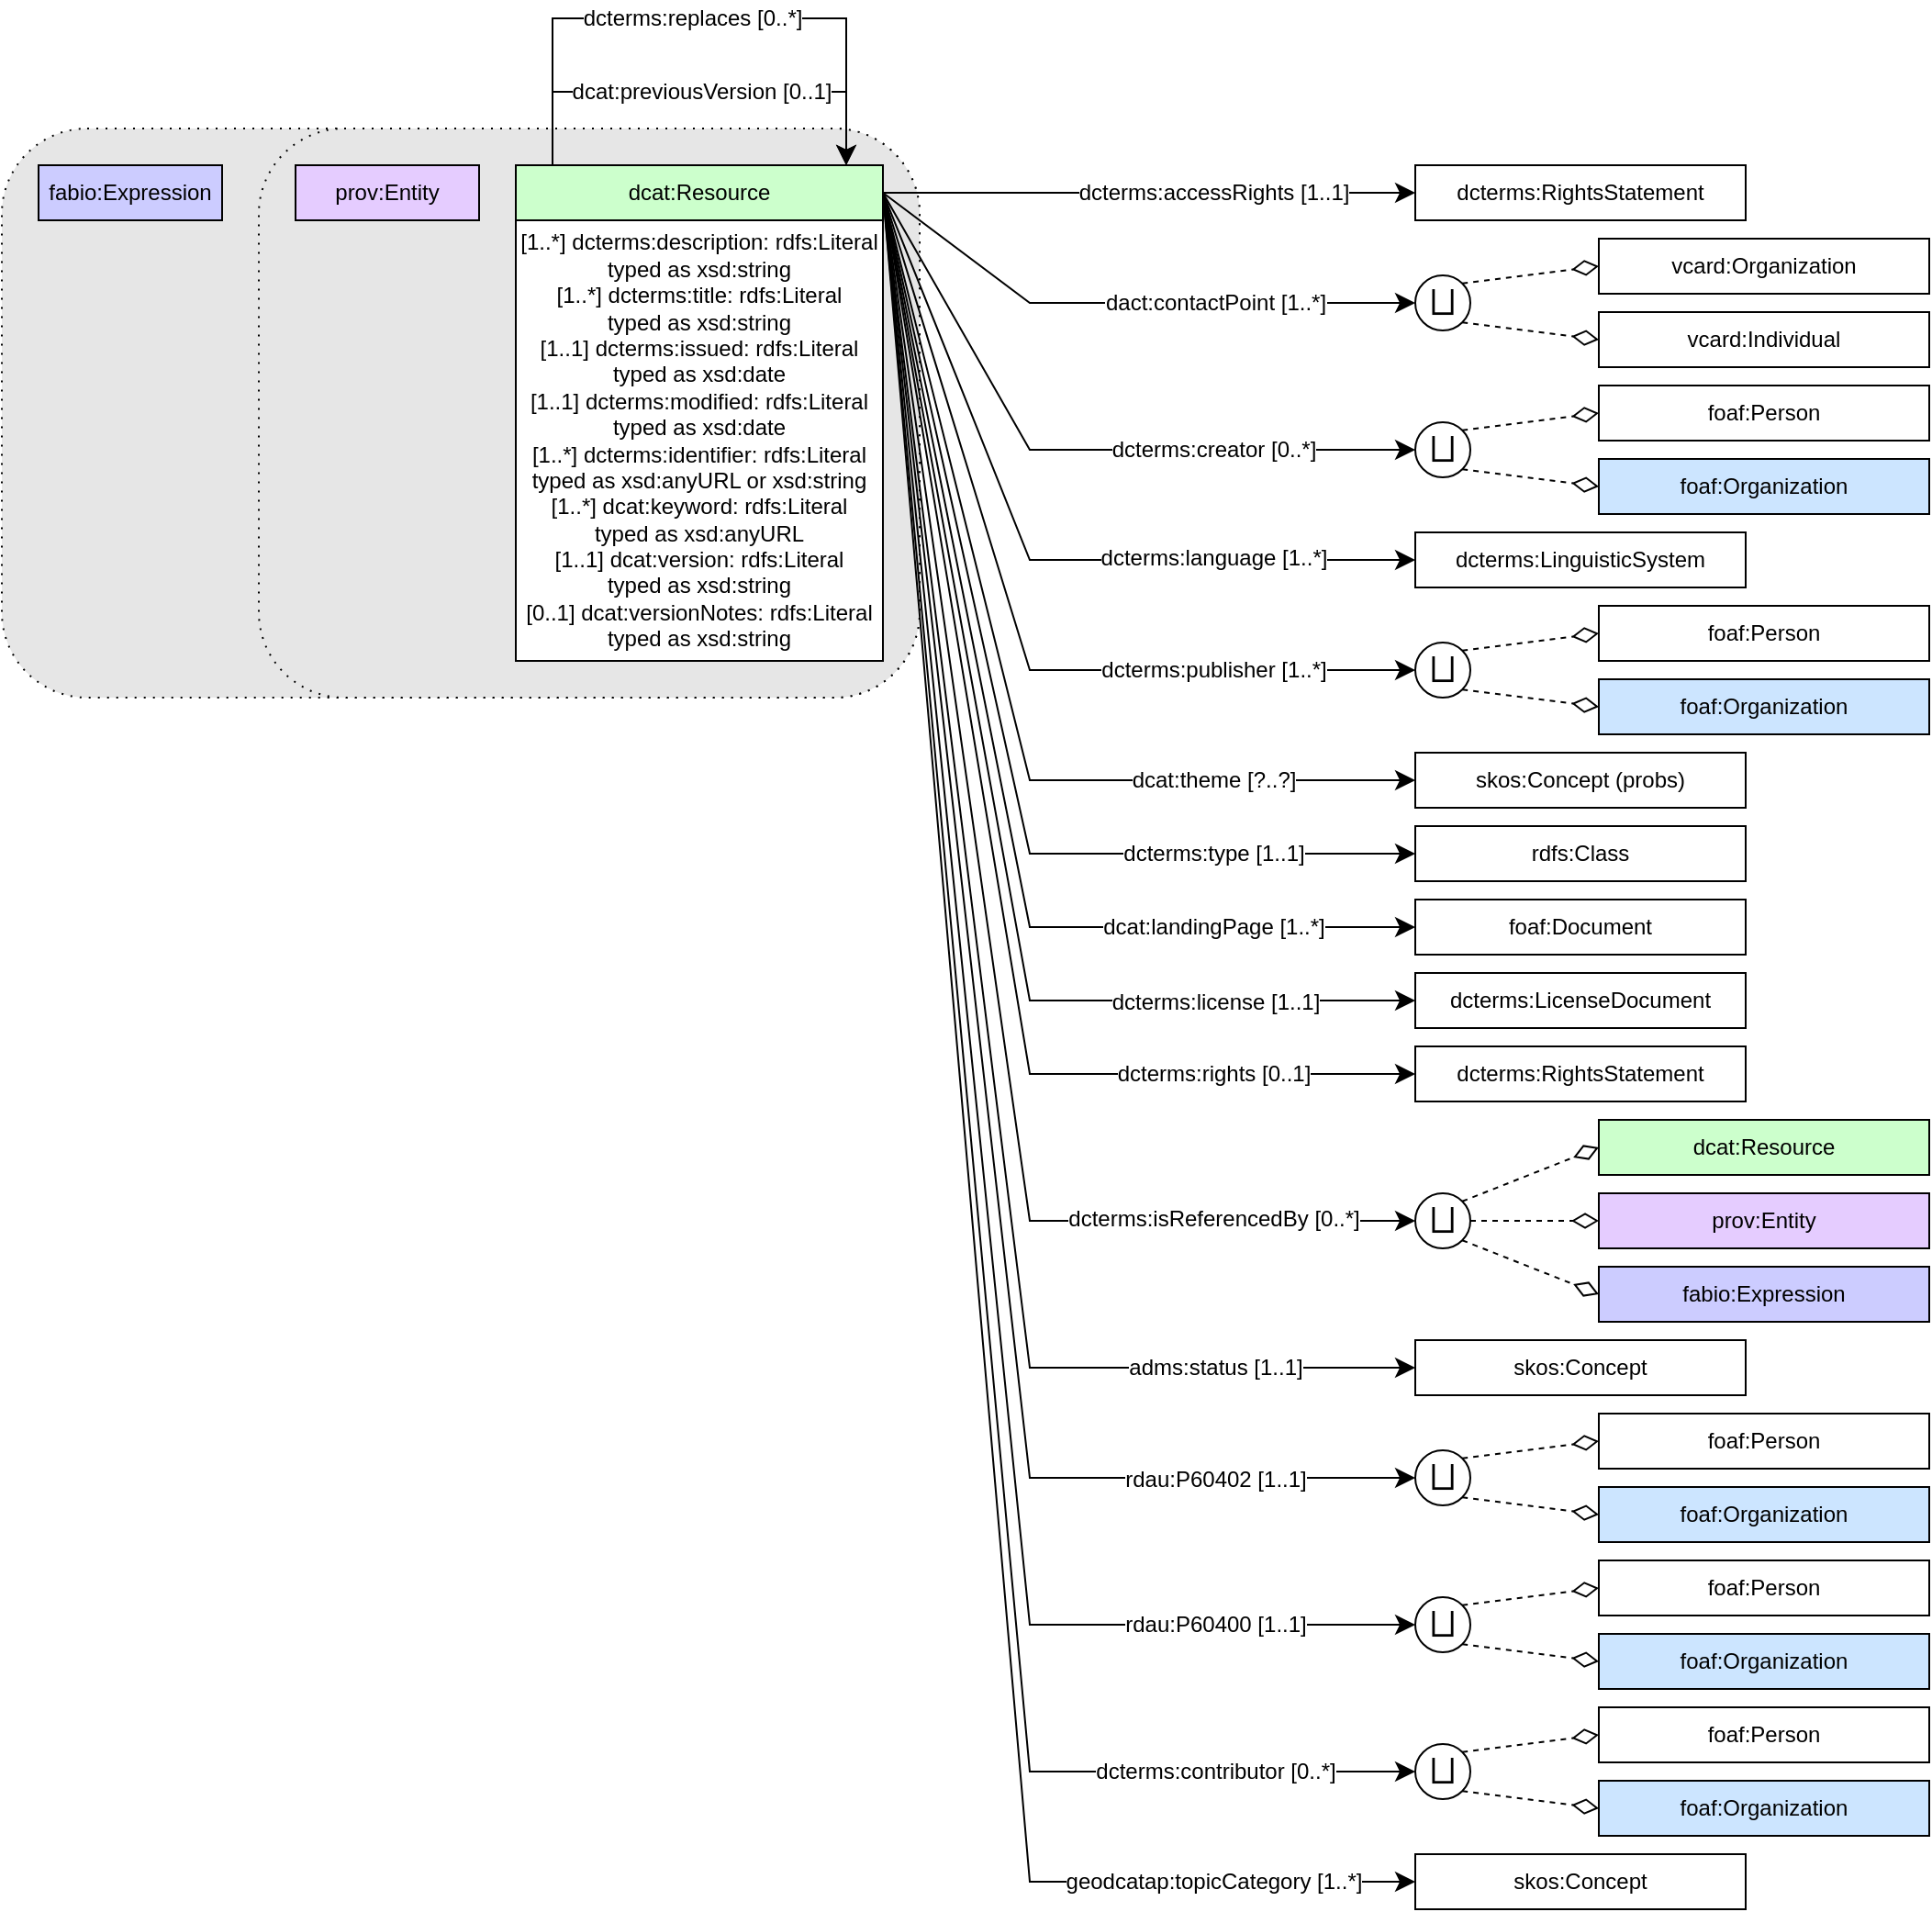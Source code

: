 <mxfile version="26.0.9">
  <diagram name="Page-1" id="SzmMwvYjo2_tDRgzkFQ2">
    <mxGraphModel dx="2514" dy="1040" grid="1" gridSize="10" guides="1" tooltips="1" connect="1" arrows="1" fold="1" page="1" pageScale="1" pageWidth="827" pageHeight="1169" math="0" shadow="0">
      <root>
        <mxCell id="0" />
        <mxCell id="1" parent="0" />
        <mxCell id="1unsUa5NZZKn3KWUAOsR-1" value="" style="rounded=1;whiteSpace=wrap;html=1;snapToPoint=1;points=[[0.1,0],[0.2,0],[0.3,0],[0.4,0],[0.5,0],[0.6,0],[0.7,0],[0.8,0],[0.9,0],[0,0.1],[0,0.3],[0,0.5],[0,0.7],[0,0.9],[0.1,1],[0.2,1],[0.3,1],[0.4,1],[0.5,1],[0.6,1],[0.7,1],[0.8,1],[0.9,1],[1,0.1],[1,0.3],[1,0.5],[1,0.7],[1,0.9]];fillColor=#E6E6E6;dashed=1;dashPattern=1 4;" parent="1" vertex="1">
          <mxGeometry x="-260" y="180" width="500" height="310" as="geometry" />
        </mxCell>
        <mxCell id="SjGbqMPoIrOMk5xAmUnZ-7" value="" style="rounded=1;whiteSpace=wrap;html=1;snapToPoint=1;points=[[0.1,0],[0.2,0],[0.3,0],[0.4,0],[0.5,0],[0.6,0],[0.7,0],[0.8,0],[0.9,0],[0,0.1],[0,0.3],[0,0.5],[0,0.7],[0,0.9],[0.1,1],[0.2,1],[0.3,1],[0.4,1],[0.5,1],[0.6,1],[0.7,1],[0.8,1],[0.9,1],[1,0.1],[1,0.3],[1,0.5],[1,0.7],[1,0.9]];fillColor=#E6E6E6;dashed=1;dashPattern=1 4;" parent="1" vertex="1">
          <mxGeometry x="-120" y="180" width="360" height="310" as="geometry" />
        </mxCell>
        <mxCell id="umWT4CQzPr7KXGaEn9dq-6" value="" style="endArrow=classic;html=1;exitX=1;exitY=0.5;exitDx=0;exitDy=0;entryX=0;entryY=0.5;entryDx=0;entryDy=0;endSize=8;arcSize=0;rounded=0;" parent="1" source="umWT4CQzPr7KXGaEn9dq-2" target="umWT4CQzPr7KXGaEn9dq-10" edge="1">
          <mxGeometry width="50" height="50" relative="1" as="geometry">
            <mxPoint x="219" y="225" as="sourcePoint" />
            <mxPoint x="409" y="225" as="targetPoint" />
          </mxGeometry>
        </mxCell>
        <mxCell id="umWT4CQzPr7KXGaEn9dq-7" value="&lt;div&gt;dcterms:accessRights [1..1]&lt;/div&gt;" style="text;html=1;align=center;verticalAlign=middle;resizable=0;points=[];labelBackgroundColor=#ffffff;" parent="umWT4CQzPr7KXGaEn9dq-6" vertex="1" connectable="0">
          <mxGeometry x="-0.127" relative="1" as="geometry">
            <mxPoint x="53" as="offset" />
          </mxGeometry>
        </mxCell>
        <mxCell id="umWT4CQzPr7KXGaEn9dq-12" value="" style="endArrow=classic;html=1;exitX=1;exitY=0.5;exitDx=0;exitDy=0;entryX=0;entryY=0.5;entryDx=0;entryDy=0;endSize=8;arcSize=0;rounded=0;" parent="1" source="umWT4CQzPr7KXGaEn9dq-2" target="umWT4CQzPr7KXGaEn9dq-17" edge="1">
          <mxGeometry width="50" height="50" relative="1" as="geometry">
            <mxPoint x="220" y="295" as="sourcePoint" />
            <mxPoint x="410" y="295" as="targetPoint" />
            <Array as="points">
              <mxPoint x="300" y="275" />
            </Array>
          </mxGeometry>
        </mxCell>
        <mxCell id="umWT4CQzPr7KXGaEn9dq-13" value="&lt;div&gt;dact:contactPoint [1..*]&lt;/div&gt;" style="text;html=1;align=center;verticalAlign=middle;resizable=0;points=[];labelBackgroundColor=#ffffff;" parent="umWT4CQzPr7KXGaEn9dq-12" vertex="1" connectable="0">
          <mxGeometry x="-0.127" relative="1" as="geometry">
            <mxPoint x="65" as="offset" />
          </mxGeometry>
        </mxCell>
        <mxCell id="MMTcVOcszVxUp90W63KL-1" value="" style="endArrow=classic;html=1;exitX=1;exitY=0.5;exitDx=0;exitDy=0;endSize=8;arcSize=0;rounded=0;entryX=0;entryY=0.5;entryDx=0;entryDy=0;" parent="1" source="umWT4CQzPr7KXGaEn9dq-2" target="MMTcVOcszVxUp90W63KL-10" edge="1">
          <mxGeometry width="50" height="50" relative="1" as="geometry">
            <mxPoint x="230" y="225" as="sourcePoint" />
            <mxPoint x="480" y="590" as="targetPoint" />
            <Array as="points">
              <mxPoint x="300" y="355" />
            </Array>
          </mxGeometry>
        </mxCell>
        <mxCell id="MMTcVOcszVxUp90W63KL-2" value="&lt;div&gt;dcterms:creator [0..*]&lt;/div&gt;" style="text;html=1;align=center;verticalAlign=middle;resizable=0;points=[];labelBackgroundColor=#ffffff;" parent="MMTcVOcszVxUp90W63KL-1" vertex="1" connectable="0">
          <mxGeometry x="-0.127" relative="1" as="geometry">
            <mxPoint x="99" as="offset" />
          </mxGeometry>
        </mxCell>
        <mxCell id="MMTcVOcszVxUp90W63KL-5" value="foaf:Organization" style="rounded=0;whiteSpace=wrap;html=1;snapToPoint=1;points=[[0.1,0],[0.2,0],[0.3,0],[0.4,0],[0.5,0],[0.6,0],[0.7,0],[0.8,0],[0.9,0],[0,0.1],[0,0.3],[0,0.5],[0,0.7],[0,0.9],[0.1,1],[0.2,1],[0.3,1],[0.4,1],[0.5,1],[0.6,1],[0.7,1],[0.8,1],[0.9,1],[1,0.1],[1,0.3],[1,0.5],[1,0.7],[1,0.9]];fillColor=#CCE5FF;" parent="1" vertex="1">
          <mxGeometry x="610" y="360" width="180" height="30" as="geometry" />
        </mxCell>
        <mxCell id="MMTcVOcszVxUp90W63KL-8" value="foaf:Person" style="rounded=0;whiteSpace=wrap;html=1;snapToPoint=1;points=[[0.1,0],[0.2,0],[0.3,0],[0.4,0],[0.5,0],[0.6,0],[0.7,0],[0.8,0],[0.9,0],[0,0.1],[0,0.3],[0,0.5],[0,0.7],[0,0.9],[0.1,1],[0.2,1],[0.3,1],[0.4,1],[0.5,1],[0.6,1],[0.7,1],[0.8,1],[0.9,1],[1,0.1],[1,0.3],[1,0.5],[1,0.7],[1,0.9]];" parent="1" vertex="1">
          <mxGeometry x="610" y="320" width="180" height="30" as="geometry" />
        </mxCell>
        <mxCell id="umWT4CQzPr7KXGaEn9dq-16" value="vcard:Individual" style="rounded=0;whiteSpace=wrap;html=1;snapToPoint=1;points=[[0.1,0],[0.2,0],[0.3,0],[0.4,0],[0.5,0],[0.6,0],[0.7,0],[0.8,0],[0.9,0],[0,0.1],[0,0.3],[0,0.5],[0,0.7],[0,0.9],[0.1,1],[0.2,1],[0.3,1],[0.4,1],[0.5,1],[0.6,1],[0.7,1],[0.8,1],[0.9,1],[1,0.1],[1,0.3],[1,0.5],[1,0.7],[1,0.9]];" parent="1" vertex="1">
          <mxGeometry x="610" y="280" width="180" height="30" as="geometry" />
        </mxCell>
        <mxCell id="umWT4CQzPr7KXGaEn9dq-10" value="dcterms:RightsStatement" style="rounded=0;whiteSpace=wrap;html=1;snapToPoint=1;points=[[0.1,0],[0.2,0],[0.3,0],[0.4,0],[0.5,0],[0.6,0],[0.7,0],[0.8,0],[0.9,0],[0,0.1],[0,0.3],[0,0.5],[0,0.7],[0,0.9],[0.1,1],[0.2,1],[0.3,1],[0.4,1],[0.5,1],[0.6,1],[0.7,1],[0.8,1],[0.9,1],[1,0.1],[1,0.3],[1,0.5],[1,0.7],[1,0.9]];" parent="1" vertex="1">
          <mxGeometry x="510" y="200" width="180" height="30" as="geometry" />
        </mxCell>
        <mxCell id="umWT4CQzPr7KXGaEn9dq-24" value="vcard:Organization" style="rounded=0;whiteSpace=wrap;html=1;snapToPoint=1;points=[[0.1,0],[0.2,0],[0.3,0],[0.4,0],[0.5,0],[0.6,0],[0.7,0],[0.8,0],[0.9,0],[0,0.1],[0,0.3],[0,0.5],[0,0.7],[0,0.9],[0.1,1],[0.2,1],[0.3,1],[0.4,1],[0.5,1],[0.6,1],[0.7,1],[0.8,1],[0.9,1],[1,0.1],[1,0.3],[1,0.5],[1,0.7],[1,0.9]];" parent="1" vertex="1">
          <mxGeometry x="610" y="240" width="180" height="30" as="geometry" />
        </mxCell>
        <mxCell id="Jf8K7NB9ZICqQrIBF7vX-12" value="" style="group" parent="1" vertex="1" connectable="0">
          <mxGeometry x="20" y="200" width="200" height="270" as="geometry" />
        </mxCell>
        <mxCell id="umWT4CQzPr7KXGaEn9dq-1" value="[1..*] dcterms:description:&amp;nbsp;rdfs:Literal typed as xsd:string&lt;div&gt;[1..*] dcterms:title:&amp;nbsp;rdfs:Literal&lt;/div&gt;&lt;div&gt;typed as xsd:string&lt;br&gt;&lt;/div&gt;&lt;div&gt;[1..1] dcterms:issued:&amp;nbsp;rdfs:Literal typed as xsd:date&lt;br&gt;&lt;/div&gt;&lt;div&gt;[1..1] dcterms:modified:&amp;nbsp;rdfs:Literal typed as xsd:date&lt;br&gt;&lt;/div&gt;&lt;div&gt;[1..*] dcterms:identifier:&amp;nbsp;rdfs:Literal typed as xsd:anyURL or xsd:string&lt;/div&gt;&lt;div&gt;[1..*] dcat:keyword:&amp;nbsp;rdfs:Literal&lt;/div&gt;&lt;div&gt;typed as xsd:anyURL&lt;br&gt;&lt;/div&gt;&lt;div&gt;[1..1] dcat:version:&amp;nbsp;rdfs:Literal&lt;/div&gt;&lt;div&gt;typed as xsd:string&lt;br&gt;&lt;/div&gt;&lt;div&gt;[0..1] dcat:versionNotes:&amp;nbsp;rdfs:Literal typed as xsd:string&lt;br&gt;&lt;/div&gt;" style="rounded=0;whiteSpace=wrap;html=1;snapToPoint=1;points=[[0.1,0],[0.2,0],[0.3,0],[0.4,0],[0.5,0],[0.6,0],[0.7,0],[0.8,0],[0.9,0],[0,0.1],[0,0.3],[0,0.5],[0,0.7],[0,0.9],[0.1,1],[0.2,1],[0.3,1],[0.4,1],[0.5,1],[0.6,1],[0.7,1],[0.8,1],[0.9,1],[1,0.1],[1,0.3],[1,0.5],[1,0.7],[1,0.9]];" parent="Jf8K7NB9ZICqQrIBF7vX-12" vertex="1">
          <mxGeometry y="30" width="200" height="240" as="geometry" />
        </mxCell>
        <mxCell id="umWT4CQzPr7KXGaEn9dq-2" value="dcat:Resource" style="rounded=0;whiteSpace=wrap;html=1;snapToPoint=1;points=[[0.1,0],[0.2,0],[0.3,0],[0.4,0],[0.5,0],[0.6,0],[0.7,0],[0.8,0],[0.9,0],[0,0.1],[0,0.3],[0,0.5],[0,0.7],[0,0.9],[0.1,1],[0.2,1],[0.3,1],[0.4,1],[0.5,1],[0.6,1],[0.7,1],[0.8,1],[0.9,1],[1,0.1],[1,0.3],[1,0.5],[1,0.7],[1,0.9]];fillColor=#CCFFCC;" parent="Jf8K7NB9ZICqQrIBF7vX-12" vertex="1">
          <mxGeometry width="200" height="30" as="geometry" />
        </mxCell>
        <mxCell id="Jf8K7NB9ZICqQrIBF7vX-48" value="" style="endArrow=classic;html=1;exitX=0.1;exitY=0;exitDx=0;exitDy=0;endSize=8;arcSize=0;rounded=0;entryX=0.9;entryY=0;entryDx=0;entryDy=0;" parent="Jf8K7NB9ZICqQrIBF7vX-12" source="umWT4CQzPr7KXGaEn9dq-2" target="umWT4CQzPr7KXGaEn9dq-2" edge="1">
          <mxGeometry width="50" height="50" relative="1" as="geometry">
            <mxPoint x="19.048" y="-110" as="sourcePoint" />
            <mxPoint x="171.429" y="-100" as="targetPoint" />
            <Array as="points">
              <mxPoint x="20" y="-40" />
              <mxPoint x="180" y="-40" />
            </Array>
          </mxGeometry>
        </mxCell>
        <mxCell id="Jf8K7NB9ZICqQrIBF7vX-49" value="&lt;div&gt;dcat:previousVersion [0..1]&lt;/div&gt;" style="text;html=1;align=center;verticalAlign=middle;resizable=0;points=[];labelBackgroundColor=#ffffff;" parent="Jf8K7NB9ZICqQrIBF7vX-48" vertex="1" connectable="0">
          <mxGeometry x="-0.127" relative="1" as="geometry">
            <mxPoint x="16" as="offset" />
          </mxGeometry>
        </mxCell>
        <mxCell id="Jf8K7NB9ZICqQrIBF7vX-50" value="" style="endArrow=classic;html=1;exitX=0.1;exitY=0;exitDx=0;exitDy=0;endSize=8;arcSize=0;rounded=0;entryX=0.9;entryY=0;entryDx=0;entryDy=0;" parent="Jf8K7NB9ZICqQrIBF7vX-12" source="umWT4CQzPr7KXGaEn9dq-2" target="umWT4CQzPr7KXGaEn9dq-2" edge="1">
          <mxGeometry width="50" height="50" relative="1" as="geometry">
            <mxPoint x="29.524" y="10" as="sourcePoint" />
            <mxPoint x="189.524" y="10" as="targetPoint" />
            <Array as="points">
              <mxPoint x="20" y="-80" />
              <mxPoint x="180" y="-80" />
            </Array>
          </mxGeometry>
        </mxCell>
        <mxCell id="Jf8K7NB9ZICqQrIBF7vX-51" value="&lt;div&gt;dcterms:replaces [0..*]&lt;/div&gt;" style="text;html=1;align=center;verticalAlign=middle;resizable=0;points=[];labelBackgroundColor=#ffffff;" parent="Jf8K7NB9ZICqQrIBF7vX-50" vertex="1" connectable="0">
          <mxGeometry x="-0.127" relative="1" as="geometry">
            <mxPoint x="16" as="offset" />
          </mxGeometry>
        </mxCell>
        <mxCell id="Jf8K7NB9ZICqQrIBF7vX-13" value="" style="endArrow=classic;html=1;exitX=1;exitY=0.5;exitDx=0;exitDy=0;entryX=0;entryY=0.5;entryDx=0;entryDy=0;endSize=8;arcSize=0;rounded=0;" parent="1" source="umWT4CQzPr7KXGaEn9dq-2" target="Jf8K7NB9ZICqQrIBF7vX-15" edge="1">
          <mxGeometry width="50" height="50" relative="1" as="geometry">
            <mxPoint x="230" y="415" as="sourcePoint" />
            <mxPoint x="419" y="425" as="targetPoint" />
            <Array as="points">
              <mxPoint x="300" y="415" />
            </Array>
          </mxGeometry>
        </mxCell>
        <mxCell id="Jf8K7NB9ZICqQrIBF7vX-14" value="&lt;div&gt;dcterms:language [1..*]&lt;/div&gt;" style="text;html=1;align=center;verticalAlign=middle;resizable=0;points=[];labelBackgroundColor=#ffffff;" parent="Jf8K7NB9ZICqQrIBF7vX-13" vertex="1" connectable="0">
          <mxGeometry x="-0.127" relative="1" as="geometry">
            <mxPoint x="111" y="27" as="offset" />
          </mxGeometry>
        </mxCell>
        <mxCell id="Jf8K7NB9ZICqQrIBF7vX-15" value="dcterms:LinguisticSystem" style="rounded=0;whiteSpace=wrap;html=1;snapToPoint=1;points=[[0.1,0],[0.2,0],[0.3,0],[0.4,0],[0.5,0],[0.6,0],[0.7,0],[0.8,0],[0.9,0],[0,0.1],[0,0.3],[0,0.5],[0,0.7],[0,0.9],[0.1,1],[0.2,1],[0.3,1],[0.4,1],[0.5,1],[0.6,1],[0.7,1],[0.8,1],[0.9,1],[1,0.1],[1,0.3],[1,0.5],[1,0.7],[1,0.9]];" parent="1" vertex="1">
          <mxGeometry x="510" y="400" width="180" height="30" as="geometry" />
        </mxCell>
        <mxCell id="Jf8K7NB9ZICqQrIBF7vX-16" value="" style="group" parent="1" vertex="1" connectable="0">
          <mxGeometry x="510" y="260" width="30" height="30" as="geometry" />
        </mxCell>
        <mxCell id="umWT4CQzPr7KXGaEn9dq-20" value="" style="endArrow=diamondThin;endSize=12;html=1;fontColor=#000099;exitX=1;exitY=0;exitDx=0;exitDy=0;endFill=0;dashed=1;entryX=0;entryY=0.5;entryDx=0;entryDy=0;arcSize=0;rounded=0;" parent="Jf8K7NB9ZICqQrIBF7vX-16" source="umWT4CQzPr7KXGaEn9dq-17" target="umWT4CQzPr7KXGaEn9dq-24" edge="1">
          <mxGeometry width="50" height="50" relative="1" as="geometry">
            <mxPoint x="-162" y="65" as="sourcePoint" />
            <mxPoint x="53" y="30" as="targetPoint" />
          </mxGeometry>
        </mxCell>
        <mxCell id="umWT4CQzPr7KXGaEn9dq-21" value="" style="endArrow=diamondThin;endSize=12;html=1;fontColor=#000099;exitX=1;exitY=1;exitDx=0;exitDy=0;endFill=0;dashed=1;entryX=0;entryY=0.5;entryDx=0;entryDy=0;arcSize=0;rounded=0;" parent="Jf8K7NB9ZICqQrIBF7vX-16" source="umWT4CQzPr7KXGaEn9dq-17" target="umWT4CQzPr7KXGaEn9dq-16" edge="1">
          <mxGeometry width="50" height="50" relative="1" as="geometry">
            <mxPoint x="21.607" y="54.393" as="sourcePoint" />
            <mxPoint x="53" y="150" as="targetPoint" />
          </mxGeometry>
        </mxCell>
        <mxCell id="umWT4CQzPr7KXGaEn9dq-17" value="&lt;span class=&quot;st&quot;&gt;⨆&lt;/span&gt;" style="ellipse;whiteSpace=wrap;html=1;aspect=fixed;fontSize=17;" parent="Jf8K7NB9ZICqQrIBF7vX-16" vertex="1">
          <mxGeometry width="30" height="30" as="geometry" />
        </mxCell>
        <mxCell id="Jf8K7NB9ZICqQrIBF7vX-17" value="" style="group" parent="1" vertex="1" connectable="0">
          <mxGeometry x="510" y="340" width="30" height="30" as="geometry" />
        </mxCell>
        <mxCell id="MMTcVOcszVxUp90W63KL-11" value="" style="endArrow=diamondThin;endSize=12;html=1;fontColor=#000099;exitX=1;exitY=0;exitDx=0;exitDy=0;endFill=0;dashed=1;entryX=0;entryY=0.5;entryDx=0;entryDy=0;arcSize=0;rounded=0;" parent="Jf8K7NB9ZICqQrIBF7vX-17" source="MMTcVOcszVxUp90W63KL-10" target="MMTcVOcszVxUp90W63KL-8" edge="1">
          <mxGeometry width="50" height="50" relative="1" as="geometry">
            <mxPoint x="-162" y="215" as="sourcePoint" />
            <mxPoint x="53" y="180" as="targetPoint" />
          </mxGeometry>
        </mxCell>
        <mxCell id="MMTcVOcszVxUp90W63KL-12" value="" style="endArrow=diamondThin;endSize=12;html=1;fontColor=#000099;exitX=1;exitY=1;exitDx=0;exitDy=0;endFill=0;dashed=1;entryX=0;entryY=0.5;entryDx=0;entryDy=0;arcSize=0;rounded=0;" parent="Jf8K7NB9ZICqQrIBF7vX-17" source="MMTcVOcszVxUp90W63KL-10" target="MMTcVOcszVxUp90W63KL-5" edge="1">
          <mxGeometry width="50" height="50" relative="1" as="geometry">
            <mxPoint x="21.607" y="204.393" as="sourcePoint" />
            <mxPoint x="53" y="300" as="targetPoint" />
          </mxGeometry>
        </mxCell>
        <mxCell id="MMTcVOcszVxUp90W63KL-10" value="&lt;span class=&quot;st&quot;&gt;⨆&lt;/span&gt;" style="ellipse;whiteSpace=wrap;html=1;aspect=fixed;fontSize=17;" parent="Jf8K7NB9ZICqQrIBF7vX-17" vertex="1">
          <mxGeometry width="30" height="30" as="geometry" />
        </mxCell>
        <mxCell id="Jf8K7NB9ZICqQrIBF7vX-23" value="" style="endArrow=classic;html=1;exitX=1;exitY=0.5;exitDx=0;exitDy=0;endSize=8;arcSize=0;rounded=0;entryX=0;entryY=0.5;entryDx=0;entryDy=0;" parent="1" source="umWT4CQzPr7KXGaEn9dq-2" target="Jf8K7NB9ZICqQrIBF7vX-28" edge="1">
          <mxGeometry width="50" height="50" relative="1" as="geometry">
            <mxPoint x="220" y="334" as="sourcePoint" />
            <mxPoint x="480" y="709" as="targetPoint" />
            <Array as="points">
              <mxPoint x="300" y="475" />
            </Array>
          </mxGeometry>
        </mxCell>
        <mxCell id="Jf8K7NB9ZICqQrIBF7vX-24" value="&lt;div&gt;dcterms:publisher [1..*]&lt;/div&gt;" style="text;html=1;align=center;verticalAlign=middle;resizable=0;points=[];labelBackgroundColor=#ffffff;" parent="Jf8K7NB9ZICqQrIBF7vX-23" vertex="1" connectable="0">
          <mxGeometry x="-0.127" relative="1" as="geometry">
            <mxPoint x="118" y="59" as="offset" />
          </mxGeometry>
        </mxCell>
        <mxCell id="Jf8K7NB9ZICqQrIBF7vX-25" value="foaf:Organization" style="rounded=0;whiteSpace=wrap;html=1;snapToPoint=1;points=[[0.1,0],[0.2,0],[0.3,0],[0.4,0],[0.5,0],[0.6,0],[0.7,0],[0.8,0],[0.9,0],[0,0.1],[0,0.3],[0,0.5],[0,0.7],[0,0.9],[0.1,1],[0.2,1],[0.3,1],[0.4,1],[0.5,1],[0.6,1],[0.7,1],[0.8,1],[0.9,1],[1,0.1],[1,0.3],[1,0.5],[1,0.7],[1,0.9]];fillColor=#CCE5FF;" parent="1" vertex="1">
          <mxGeometry x="610" y="480" width="180" height="30" as="geometry" />
        </mxCell>
        <mxCell id="Jf8K7NB9ZICqQrIBF7vX-26" value="foaf:Person" style="rounded=0;whiteSpace=wrap;html=1;snapToPoint=1;points=[[0.1,0],[0.2,0],[0.3,0],[0.4,0],[0.5,0],[0.6,0],[0.7,0],[0.8,0],[0.9,0],[0,0.1],[0,0.3],[0,0.5],[0,0.7],[0,0.9],[0.1,1],[0.2,1],[0.3,1],[0.4,1],[0.5,1],[0.6,1],[0.7,1],[0.8,1],[0.9,1],[1,0.1],[1,0.3],[1,0.5],[1,0.7],[1,0.9]];" parent="1" vertex="1">
          <mxGeometry x="610" y="440" width="180" height="30" as="geometry" />
        </mxCell>
        <mxCell id="Jf8K7NB9ZICqQrIBF7vX-27" value="" style="group" parent="1" vertex="1" connectable="0">
          <mxGeometry x="510" y="460" width="30" height="30" as="geometry" />
        </mxCell>
        <mxCell id="Jf8K7NB9ZICqQrIBF7vX-28" value="&lt;span class=&quot;st&quot;&gt;⨆&lt;/span&gt;" style="ellipse;whiteSpace=wrap;html=1;aspect=fixed;fontSize=17;" parent="Jf8K7NB9ZICqQrIBF7vX-27" vertex="1">
          <mxGeometry width="30" height="30" as="geometry" />
        </mxCell>
        <mxCell id="Jf8K7NB9ZICqQrIBF7vX-29" value="" style="endArrow=diamondThin;endSize=12;html=1;fontColor=#000099;exitX=1;exitY=0;exitDx=0;exitDy=0;endFill=0;dashed=1;entryX=0;entryY=0.5;entryDx=0;entryDy=0;arcSize=0;rounded=0;" parent="1" source="Jf8K7NB9ZICqQrIBF7vX-28" target="Jf8K7NB9ZICqQrIBF7vX-26" edge="1">
          <mxGeometry width="50" height="50" relative="1" as="geometry">
            <mxPoint x="348" y="674" as="sourcePoint" />
            <mxPoint x="563" y="639" as="targetPoint" />
          </mxGeometry>
        </mxCell>
        <mxCell id="Jf8K7NB9ZICqQrIBF7vX-30" value="" style="endArrow=diamondThin;endSize=12;html=1;fontColor=#000099;exitX=1;exitY=1;exitDx=0;exitDy=0;endFill=0;dashed=1;entryX=0;entryY=0.5;entryDx=0;entryDy=0;arcSize=0;rounded=0;" parent="1" source="Jf8K7NB9ZICqQrIBF7vX-28" target="Jf8K7NB9ZICqQrIBF7vX-25" edge="1">
          <mxGeometry width="50" height="50" relative="1" as="geometry">
            <mxPoint x="531.607" y="663.393" as="sourcePoint" />
            <mxPoint x="563" y="759" as="targetPoint" />
          </mxGeometry>
        </mxCell>
        <mxCell id="Jf8K7NB9ZICqQrIBF7vX-31" value="" style="endArrow=classic;html=1;exitX=1;exitY=0.5;exitDx=0;exitDy=0;entryX=0;entryY=0.5;entryDx=0;entryDy=0;endSize=8;arcSize=0;rounded=0;" parent="1" source="umWT4CQzPr7KXGaEn9dq-2" target="Jf8K7NB9ZICqQrIBF7vX-33" edge="1">
          <mxGeometry width="50" height="50" relative="1" as="geometry">
            <mxPoint x="220" y="330" as="sourcePoint" />
            <mxPoint x="419" y="540" as="targetPoint" />
            <Array as="points">
              <mxPoint x="300" y="535" />
            </Array>
          </mxGeometry>
        </mxCell>
        <mxCell id="Jf8K7NB9ZICqQrIBF7vX-32" value="&lt;div&gt;dcat:theme [?..?]&lt;/div&gt;" style="text;html=1;align=center;verticalAlign=middle;resizable=0;points=[];labelBackgroundColor=#ffffff;" parent="Jf8K7NB9ZICqQrIBF7vX-31" vertex="1" connectable="0">
          <mxGeometry x="-0.127" relative="1" as="geometry">
            <mxPoint x="123" y="91" as="offset" />
          </mxGeometry>
        </mxCell>
        <mxCell id="Jf8K7NB9ZICqQrIBF7vX-33" value="skos:Concept (probs)" style="rounded=0;whiteSpace=wrap;html=1;snapToPoint=1;points=[[0.1,0],[0.2,0],[0.3,0],[0.4,0],[0.5,0],[0.6,0],[0.7,0],[0.8,0],[0.9,0],[0,0.1],[0,0.3],[0,0.5],[0,0.7],[0,0.9],[0.1,1],[0.2,1],[0.3,1],[0.4,1],[0.5,1],[0.6,1],[0.7,1],[0.8,1],[0.9,1],[1,0.1],[1,0.3],[1,0.5],[1,0.7],[1,0.9]];" parent="1" vertex="1">
          <mxGeometry x="510" y="520" width="180" height="30" as="geometry" />
        </mxCell>
        <mxCell id="Jf8K7NB9ZICqQrIBF7vX-34" value="" style="endArrow=classic;html=1;exitX=1;exitY=0.5;exitDx=0;exitDy=0;entryX=0;entryY=0.5;entryDx=0;entryDy=0;endSize=8;arcSize=0;rounded=0;" parent="1" source="umWT4CQzPr7KXGaEn9dq-2" target="Jf8K7NB9ZICqQrIBF7vX-36" edge="1">
          <mxGeometry width="50" height="50" relative="1" as="geometry">
            <mxPoint x="220" y="255" as="sourcePoint" />
            <mxPoint x="419" y="580" as="targetPoint" />
            <Array as="points">
              <mxPoint x="300" y="575" />
            </Array>
          </mxGeometry>
        </mxCell>
        <mxCell id="Jf8K7NB9ZICqQrIBF7vX-35" value="&lt;div&gt;dcterms:type [1..1]&lt;/div&gt;" style="text;html=1;align=center;verticalAlign=middle;resizable=0;points=[];labelBackgroundColor=#ffffff;" parent="Jf8K7NB9ZICqQrIBF7vX-34" vertex="1" connectable="0">
          <mxGeometry x="-0.127" relative="1" as="geometry">
            <mxPoint x="125" y="113" as="offset" />
          </mxGeometry>
        </mxCell>
        <mxCell id="Jf8K7NB9ZICqQrIBF7vX-36" value="rdfs:Class" style="rounded=0;whiteSpace=wrap;html=1;snapToPoint=1;points=[[0.1,0],[0.2,0],[0.3,0],[0.4,0],[0.5,0],[0.6,0],[0.7,0],[0.8,0],[0.9,0],[0,0.1],[0,0.3],[0,0.5],[0,0.7],[0,0.9],[0.1,1],[0.2,1],[0.3,1],[0.4,1],[0.5,1],[0.6,1],[0.7,1],[0.8,1],[0.9,1],[1,0.1],[1,0.3],[1,0.5],[1,0.7],[1,0.9]];" parent="1" vertex="1">
          <mxGeometry x="510" y="560" width="180" height="30" as="geometry" />
        </mxCell>
        <mxCell id="Jf8K7NB9ZICqQrIBF7vX-37" value="" style="endArrow=classic;html=1;exitX=1;exitY=0.5;exitDx=0;exitDy=0;entryX=0;entryY=0.5;entryDx=0;entryDy=0;endSize=8;arcSize=0;rounded=0;" parent="1" source="umWT4CQzPr7KXGaEn9dq-2" target="Jf8K7NB9ZICqQrIBF7vX-39" edge="1">
          <mxGeometry width="50" height="50" relative="1" as="geometry">
            <mxPoint x="220" y="254" as="sourcePoint" />
            <mxPoint x="419" y="619" as="targetPoint" />
            <Array as="points">
              <mxPoint x="300" y="615" />
            </Array>
          </mxGeometry>
        </mxCell>
        <mxCell id="Jf8K7NB9ZICqQrIBF7vX-38" value="&lt;div&gt;dcat:landingPage [1..*]&lt;/div&gt;" style="text;html=1;align=center;verticalAlign=middle;resizable=0;points=[];labelBackgroundColor=#ffffff;" parent="Jf8K7NB9ZICqQrIBF7vX-37" vertex="1" connectable="0">
          <mxGeometry x="-0.127" relative="1" as="geometry">
            <mxPoint x="127" y="135" as="offset" />
          </mxGeometry>
        </mxCell>
        <mxCell id="Jf8K7NB9ZICqQrIBF7vX-39" value="foaf:Document" style="rounded=0;whiteSpace=wrap;html=1;snapToPoint=1;points=[[0.1,0],[0.2,0],[0.3,0],[0.4,0],[0.5,0],[0.6,0],[0.7,0],[0.8,0],[0.9,0],[0,0.1],[0,0.3],[0,0.5],[0,0.7],[0,0.9],[0.1,1],[0.2,1],[0.3,1],[0.4,1],[0.5,1],[0.6,1],[0.7,1],[0.8,1],[0.9,1],[1,0.1],[1,0.3],[1,0.5],[1,0.7],[1,0.9]];" parent="1" vertex="1">
          <mxGeometry x="510" y="600" width="180" height="30" as="geometry" />
        </mxCell>
        <mxCell id="Jf8K7NB9ZICqQrIBF7vX-40" value="" style="endArrow=classic;html=1;exitX=1;exitY=0.5;exitDx=0;exitDy=0;entryX=0;entryY=0.5;entryDx=0;entryDy=0;endSize=8;arcSize=0;rounded=0;" parent="1" source="umWT4CQzPr7KXGaEn9dq-2" target="Jf8K7NB9ZICqQrIBF7vX-42" edge="1">
          <mxGeometry width="50" height="50" relative="1" as="geometry">
            <mxPoint x="220" y="256" as="sourcePoint" />
            <mxPoint x="419" y="660" as="targetPoint" />
            <Array as="points">
              <mxPoint x="300" y="655" />
            </Array>
          </mxGeometry>
        </mxCell>
        <mxCell id="Jf8K7NB9ZICqQrIBF7vX-41" value="&lt;div&gt;dcterms:license [1..1]&lt;/div&gt;" style="text;html=1;align=center;verticalAlign=middle;resizable=0;points=[];labelBackgroundColor=#ffffff;" parent="Jf8K7NB9ZICqQrIBF7vX-40" vertex="1" connectable="0">
          <mxGeometry x="-0.127" relative="1" as="geometry">
            <mxPoint x="129" y="158" as="offset" />
          </mxGeometry>
        </mxCell>
        <mxCell id="Jf8K7NB9ZICqQrIBF7vX-42" value="dcterms:LicenseDocument" style="rounded=0;whiteSpace=wrap;html=1;snapToPoint=1;points=[[0.1,0],[0.2,0],[0.3,0],[0.4,0],[0.5,0],[0.6,0],[0.7,0],[0.8,0],[0.9,0],[0,0.1],[0,0.3],[0,0.5],[0,0.7],[0,0.9],[0.1,1],[0.2,1],[0.3,1],[0.4,1],[0.5,1],[0.6,1],[0.7,1],[0.8,1],[0.9,1],[1,0.1],[1,0.3],[1,0.5],[1,0.7],[1,0.9]];" parent="1" vertex="1">
          <mxGeometry x="510" y="640" width="180" height="30" as="geometry" />
        </mxCell>
        <mxCell id="Jf8K7NB9ZICqQrIBF7vX-43" value="" style="endArrow=classic;html=1;exitX=1;exitY=0.5;exitDx=0;exitDy=0;entryX=0;entryY=0.5;entryDx=0;entryDy=0;endSize=8;arcSize=0;rounded=0;" parent="1" source="umWT4CQzPr7KXGaEn9dq-2" target="Jf8K7NB9ZICqQrIBF7vX-45" edge="1">
          <mxGeometry width="50" height="50" relative="1" as="geometry">
            <mxPoint x="220" y="255" as="sourcePoint" />
            <mxPoint x="419" y="700" as="targetPoint" />
            <Array as="points">
              <mxPoint x="300" y="695" />
            </Array>
          </mxGeometry>
        </mxCell>
        <mxCell id="Jf8K7NB9ZICqQrIBF7vX-44" value="&lt;div&gt;dcterms:rights [0..1]&lt;/div&gt;" style="text;html=1;align=center;verticalAlign=middle;resizable=0;points=[];labelBackgroundColor=#ffffff;" parent="Jf8K7NB9ZICqQrIBF7vX-43" vertex="1" connectable="0">
          <mxGeometry x="-0.127" relative="1" as="geometry">
            <mxPoint x="130" y="180" as="offset" />
          </mxGeometry>
        </mxCell>
        <mxCell id="Jf8K7NB9ZICqQrIBF7vX-45" value="dcterms:RightsStatement" style="rounded=0;whiteSpace=wrap;html=1;snapToPoint=1;points=[[0.1,0],[0.2,0],[0.3,0],[0.4,0],[0.5,0],[0.6,0],[0.7,0],[0.8,0],[0.9,0],[0,0.1],[0,0.3],[0,0.5],[0,0.7],[0,0.9],[0.1,1],[0.2,1],[0.3,1],[0.4,1],[0.5,1],[0.6,1],[0.7,1],[0.8,1],[0.9,1],[1,0.1],[1,0.3],[1,0.5],[1,0.7],[1,0.9]];" parent="1" vertex="1">
          <mxGeometry x="510" y="680" width="180" height="30" as="geometry" />
        </mxCell>
        <mxCell id="Jf8K7NB9ZICqQrIBF7vX-46" value="" style="endArrow=classic;html=1;exitX=1;exitY=0.5;exitDx=0;exitDy=0;entryX=0;entryY=0.5;entryDx=0;entryDy=0;endSize=8;arcSize=0;rounded=0;" parent="1" source="umWT4CQzPr7KXGaEn9dq-2" target="SjGbqMPoIrOMk5xAmUnZ-4" edge="1">
          <mxGeometry width="50" height="50" relative="1" as="geometry">
            <mxPoint x="220" y="255" as="sourcePoint" />
            <mxPoint x="510" y="735" as="targetPoint" />
            <Array as="points">
              <mxPoint x="300" y="775" />
            </Array>
          </mxGeometry>
        </mxCell>
        <mxCell id="Jf8K7NB9ZICqQrIBF7vX-47" value="&lt;div&gt;dcterms:isReferencedBy [0..*]&lt;/div&gt;" style="text;html=1;align=center;verticalAlign=middle;resizable=0;points=[];labelBackgroundColor=#ffffff;" parent="Jf8K7NB9ZICqQrIBF7vX-46" vertex="1" connectable="0">
          <mxGeometry x="-0.127" relative="1" as="geometry">
            <mxPoint x="132" y="224" as="offset" />
          </mxGeometry>
        </mxCell>
        <mxCell id="SjGbqMPoIrOMk5xAmUnZ-1" value="prov:Entity" style="rounded=0;whiteSpace=wrap;html=1;snapToPoint=1;points=[[0.1,0],[0.2,0],[0.3,0],[0.4,0],[0.5,0],[0.6,0],[0.7,0],[0.8,0],[0.9,0],[0,0.1],[0,0.3],[0,0.5],[0,0.7],[0,0.9],[0.1,1],[0.2,1],[0.3,1],[0.4,1],[0.5,1],[0.6,1],[0.7,1],[0.8,1],[0.9,1],[1,0.1],[1,0.3],[1,0.5],[1,0.7],[1,0.9]];fillColor=#E5CCFF;" parent="1" vertex="1">
          <mxGeometry x="610" y="760" width="180" height="30" as="geometry" />
        </mxCell>
        <mxCell id="SjGbqMPoIrOMk5xAmUnZ-2" value="dcat:Resource" style="rounded=0;whiteSpace=wrap;html=1;snapToPoint=1;points=[[0.1,0],[0.2,0],[0.3,0],[0.4,0],[0.5,0],[0.6,0],[0.7,0],[0.8,0],[0.9,0],[0,0.1],[0,0.3],[0,0.5],[0,0.7],[0,0.9],[0.1,1],[0.2,1],[0.3,1],[0.4,1],[0.5,1],[0.6,1],[0.7,1],[0.8,1],[0.9,1],[1,0.1],[1,0.3],[1,0.5],[1,0.7],[1,0.9]];fillColor=#CCFFCC;" parent="1" vertex="1">
          <mxGeometry x="610" y="720" width="180" height="30" as="geometry" />
        </mxCell>
        <mxCell id="SjGbqMPoIrOMk5xAmUnZ-3" value="" style="group" parent="1" vertex="1" connectable="0">
          <mxGeometry x="510" y="760" width="30" height="30" as="geometry" />
        </mxCell>
        <mxCell id="SjGbqMPoIrOMk5xAmUnZ-4" value="&lt;span class=&quot;st&quot;&gt;⨆&lt;/span&gt;" style="ellipse;whiteSpace=wrap;html=1;aspect=fixed;fontSize=17;" parent="SjGbqMPoIrOMk5xAmUnZ-3" vertex="1">
          <mxGeometry width="30" height="30" as="geometry" />
        </mxCell>
        <mxCell id="SjGbqMPoIrOMk5xAmUnZ-5" value="" style="endArrow=diamondThin;endSize=12;html=1;fontColor=#000099;exitX=1;exitY=0;exitDx=0;exitDy=0;endFill=0;dashed=1;entryX=0;entryY=0.5;entryDx=0;entryDy=0;arcSize=0;rounded=0;" parent="1" source="SjGbqMPoIrOMk5xAmUnZ-4" target="SjGbqMPoIrOMk5xAmUnZ-2" edge="1">
          <mxGeometry width="50" height="50" relative="1" as="geometry">
            <mxPoint x="348" y="954" as="sourcePoint" />
            <mxPoint x="563" y="919" as="targetPoint" />
          </mxGeometry>
        </mxCell>
        <mxCell id="SjGbqMPoIrOMk5xAmUnZ-6" value="" style="endArrow=diamondThin;endSize=12;html=1;fontColor=#000099;exitX=1;exitY=0.5;exitDx=0;exitDy=0;endFill=0;dashed=1;entryX=0;entryY=0.5;entryDx=0;entryDy=0;arcSize=0;rounded=0;" parent="1" source="SjGbqMPoIrOMk5xAmUnZ-4" target="SjGbqMPoIrOMk5xAmUnZ-1" edge="1">
          <mxGeometry width="50" height="50" relative="1" as="geometry">
            <mxPoint x="531.607" y="943.393" as="sourcePoint" />
            <mxPoint x="563" y="1039" as="targetPoint" />
          </mxGeometry>
        </mxCell>
        <mxCell id="SjGbqMPoIrOMk5xAmUnZ-16" value="fabio:Expression" style="rounded=0;whiteSpace=wrap;html=1;snapToPoint=1;points=[[0.1,0],[0.2,0],[0.3,0],[0.4,0],[0.5,0],[0.6,0],[0.7,0],[0.8,0],[0.9,0],[0,0.1],[0,0.3],[0,0.5],[0,0.7],[0,0.9],[0.1,1],[0.2,1],[0.3,1],[0.4,1],[0.5,1],[0.6,1],[0.7,1],[0.8,1],[0.9,1],[1,0.1],[1,0.3],[1,0.5],[1,0.7],[1,0.9]];fillColor=#CCCCFF;" parent="1" vertex="1">
          <mxGeometry x="610" y="800" width="180" height="30" as="geometry" />
        </mxCell>
        <mxCell id="SjGbqMPoIrOMk5xAmUnZ-17" value="" style="endArrow=diamondThin;endSize=12;html=1;fontColor=#000099;exitX=1;exitY=1;exitDx=0;exitDy=0;endFill=0;dashed=1;entryX=0;entryY=0.5;entryDx=0;entryDy=0;arcSize=0;rounded=0;" parent="1" source="SjGbqMPoIrOMk5xAmUnZ-4" target="SjGbqMPoIrOMk5xAmUnZ-16" edge="1">
          <mxGeometry width="50" height="50" relative="1" as="geometry">
            <mxPoint x="536" y="806" as="sourcePoint" />
            <mxPoint x="563" y="1079" as="targetPoint" />
          </mxGeometry>
        </mxCell>
        <mxCell id="SjGbqMPoIrOMk5xAmUnZ-18" value="" style="endArrow=classic;html=1;exitX=1;exitY=0.5;exitDx=0;exitDy=0;entryX=0;entryY=0.5;entryDx=0;entryDy=0;endSize=8;arcSize=0;rounded=0;" parent="1" source="umWT4CQzPr7KXGaEn9dq-2" target="SjGbqMPoIrOMk5xAmUnZ-20" edge="1">
          <mxGeometry width="50" height="50" relative="1" as="geometry">
            <mxPoint x="220" y="535" as="sourcePoint" />
            <mxPoint x="419" y="860" as="targetPoint" />
            <Array as="points">
              <mxPoint x="300" y="855" />
            </Array>
          </mxGeometry>
        </mxCell>
        <mxCell id="SjGbqMPoIrOMk5xAmUnZ-19" value="&lt;div&gt;adms:status [1..1]&lt;/div&gt;" style="text;html=1;align=center;verticalAlign=middle;resizable=0;points=[];labelBackgroundColor=#ffffff;" parent="SjGbqMPoIrOMk5xAmUnZ-18" vertex="1" connectable="0">
          <mxGeometry x="-0.127" relative="1" as="geometry">
            <mxPoint x="134" y="270" as="offset" />
          </mxGeometry>
        </mxCell>
        <mxCell id="SjGbqMPoIrOMk5xAmUnZ-20" value="skos:Concept" style="rounded=0;whiteSpace=wrap;html=1;snapToPoint=1;points=[[0.1,0],[0.2,0],[0.3,0],[0.4,0],[0.5,0],[0.6,0],[0.7,0],[0.8,0],[0.9,0],[0,0.1],[0,0.3],[0,0.5],[0,0.7],[0,0.9],[0.1,1],[0.2,1],[0.3,1],[0.4,1],[0.5,1],[0.6,1],[0.7,1],[0.8,1],[0.9,1],[1,0.1],[1,0.3],[1,0.5],[1,0.7],[1,0.9]];" parent="1" vertex="1">
          <mxGeometry x="510" y="840" width="180" height="30" as="geometry" />
        </mxCell>
        <mxCell id="SjGbqMPoIrOMk5xAmUnZ-24" value="" style="endArrow=classic;html=1;exitX=1;exitY=0.5;exitDx=0;exitDy=0;endSize=8;arcSize=0;rounded=0;entryX=0;entryY=0.5;entryDx=0;entryDy=0;" parent="1" source="umWT4CQzPr7KXGaEn9dq-2" target="SjGbqMPoIrOMk5xAmUnZ-29" edge="1">
          <mxGeometry width="50" height="50" relative="1" as="geometry">
            <mxPoint x="220" y="655" as="sourcePoint" />
            <mxPoint x="480" y="1149" as="targetPoint" />
            <Array as="points">
              <mxPoint x="300" y="915" />
            </Array>
          </mxGeometry>
        </mxCell>
        <mxCell id="SjGbqMPoIrOMk5xAmUnZ-25" value="&lt;div&gt;rdau:P60402 [1..1]&lt;/div&gt;" style="text;html=1;align=center;verticalAlign=middle;resizable=0;points=[];labelBackgroundColor=#ffffff;" parent="SjGbqMPoIrOMk5xAmUnZ-24" vertex="1" connectable="0">
          <mxGeometry x="-0.127" relative="1" as="geometry">
            <mxPoint x="135" y="304" as="offset" />
          </mxGeometry>
        </mxCell>
        <mxCell id="SjGbqMPoIrOMk5xAmUnZ-26" value="foaf:Organization" style="rounded=0;whiteSpace=wrap;html=1;snapToPoint=1;points=[[0.1,0],[0.2,0],[0.3,0],[0.4,0],[0.5,0],[0.6,0],[0.7,0],[0.8,0],[0.9,0],[0,0.1],[0,0.3],[0,0.5],[0,0.7],[0,0.9],[0.1,1],[0.2,1],[0.3,1],[0.4,1],[0.5,1],[0.6,1],[0.7,1],[0.8,1],[0.9,1],[1,0.1],[1,0.3],[1,0.5],[1,0.7],[1,0.9]];fillColor=#CCE5FF;" parent="1" vertex="1">
          <mxGeometry x="610" y="920" width="180" height="30" as="geometry" />
        </mxCell>
        <mxCell id="SjGbqMPoIrOMk5xAmUnZ-27" value="foaf:Person" style="rounded=0;whiteSpace=wrap;html=1;snapToPoint=1;points=[[0.1,0],[0.2,0],[0.3,0],[0.4,0],[0.5,0],[0.6,0],[0.7,0],[0.8,0],[0.9,0],[0,0.1],[0,0.3],[0,0.5],[0,0.7],[0,0.9],[0.1,1],[0.2,1],[0.3,1],[0.4,1],[0.5,1],[0.6,1],[0.7,1],[0.8,1],[0.9,1],[1,0.1],[1,0.3],[1,0.5],[1,0.7],[1,0.9]];" parent="1" vertex="1">
          <mxGeometry x="610" y="880" width="180" height="30" as="geometry" />
        </mxCell>
        <mxCell id="SjGbqMPoIrOMk5xAmUnZ-28" value="" style="group" parent="1" vertex="1" connectable="0">
          <mxGeometry x="510" y="900" width="30" height="30" as="geometry" />
        </mxCell>
        <mxCell id="SjGbqMPoIrOMk5xAmUnZ-29" value="&lt;span class=&quot;st&quot;&gt;⨆&lt;/span&gt;" style="ellipse;whiteSpace=wrap;html=1;aspect=fixed;fontSize=17;" parent="SjGbqMPoIrOMk5xAmUnZ-28" vertex="1">
          <mxGeometry width="30" height="30" as="geometry" />
        </mxCell>
        <mxCell id="SjGbqMPoIrOMk5xAmUnZ-30" value="" style="endArrow=diamondThin;endSize=12;html=1;fontColor=#000099;exitX=1;exitY=0;exitDx=0;exitDy=0;endFill=0;dashed=1;entryX=0;entryY=0.5;entryDx=0;entryDy=0;arcSize=0;rounded=0;" parent="1" source="SjGbqMPoIrOMk5xAmUnZ-29" target="SjGbqMPoIrOMk5xAmUnZ-27" edge="1">
          <mxGeometry width="50" height="50" relative="1" as="geometry">
            <mxPoint x="348" y="1114" as="sourcePoint" />
            <mxPoint x="563" y="1079" as="targetPoint" />
          </mxGeometry>
        </mxCell>
        <mxCell id="SjGbqMPoIrOMk5xAmUnZ-31" value="" style="endArrow=diamondThin;endSize=12;html=1;fontColor=#000099;exitX=1;exitY=1;exitDx=0;exitDy=0;endFill=0;dashed=1;entryX=0;entryY=0.5;entryDx=0;entryDy=0;arcSize=0;rounded=0;" parent="1" source="SjGbqMPoIrOMk5xAmUnZ-29" target="SjGbqMPoIrOMk5xAmUnZ-26" edge="1">
          <mxGeometry width="50" height="50" relative="1" as="geometry">
            <mxPoint x="531.607" y="1103.393" as="sourcePoint" />
            <mxPoint x="563" y="1199" as="targetPoint" />
          </mxGeometry>
        </mxCell>
        <mxCell id="SjGbqMPoIrOMk5xAmUnZ-32" value="" style="endArrow=classic;html=1;exitX=1;exitY=0.5;exitDx=0;exitDy=0;endSize=8;arcSize=0;rounded=0;entryX=0;entryY=0.5;entryDx=0;entryDy=0;" parent="1" source="umWT4CQzPr7KXGaEn9dq-2" target="SjGbqMPoIrOMk5xAmUnZ-37" edge="1">
          <mxGeometry width="50" height="50" relative="1" as="geometry">
            <mxPoint x="220" y="735" as="sourcePoint" />
            <mxPoint x="480" y="1229" as="targetPoint" />
            <Array as="points">
              <mxPoint x="300" y="995" />
            </Array>
          </mxGeometry>
        </mxCell>
        <mxCell id="SjGbqMPoIrOMk5xAmUnZ-33" value="&lt;div&gt;rdau:P60400 [1..1]&lt;/div&gt;" style="text;html=1;align=center;verticalAlign=middle;resizable=0;points=[];labelBackgroundColor=#ffffff;" parent="SjGbqMPoIrOMk5xAmUnZ-32" vertex="1" connectable="0">
          <mxGeometry x="-0.127" relative="1" as="geometry">
            <mxPoint x="136" y="348" as="offset" />
          </mxGeometry>
        </mxCell>
        <mxCell id="SjGbqMPoIrOMk5xAmUnZ-34" value="foaf:Organization" style="rounded=0;whiteSpace=wrap;html=1;snapToPoint=1;points=[[0.1,0],[0.2,0],[0.3,0],[0.4,0],[0.5,0],[0.6,0],[0.7,0],[0.8,0],[0.9,0],[0,0.1],[0,0.3],[0,0.5],[0,0.7],[0,0.9],[0.1,1],[0.2,1],[0.3,1],[0.4,1],[0.5,1],[0.6,1],[0.7,1],[0.8,1],[0.9,1],[1,0.1],[1,0.3],[1,0.5],[1,0.7],[1,0.9]];fillColor=#CCE5FF;" parent="1" vertex="1">
          <mxGeometry x="610" y="1000" width="180" height="30" as="geometry" />
        </mxCell>
        <mxCell id="SjGbqMPoIrOMk5xAmUnZ-35" value="foaf:Person" style="rounded=0;whiteSpace=wrap;html=1;snapToPoint=1;points=[[0.1,0],[0.2,0],[0.3,0],[0.4,0],[0.5,0],[0.6,0],[0.7,0],[0.8,0],[0.9,0],[0,0.1],[0,0.3],[0,0.5],[0,0.7],[0,0.9],[0.1,1],[0.2,1],[0.3,1],[0.4,1],[0.5,1],[0.6,1],[0.7,1],[0.8,1],[0.9,1],[1,0.1],[1,0.3],[1,0.5],[1,0.7],[1,0.9]];" parent="1" vertex="1">
          <mxGeometry x="610" y="960" width="180" height="30" as="geometry" />
        </mxCell>
        <mxCell id="SjGbqMPoIrOMk5xAmUnZ-36" value="" style="group" parent="1" vertex="1" connectable="0">
          <mxGeometry x="510" y="980" width="30" height="30" as="geometry" />
        </mxCell>
        <mxCell id="SjGbqMPoIrOMk5xAmUnZ-37" value="&lt;span class=&quot;st&quot;&gt;⨆&lt;/span&gt;" style="ellipse;whiteSpace=wrap;html=1;aspect=fixed;fontSize=17;" parent="SjGbqMPoIrOMk5xAmUnZ-36" vertex="1">
          <mxGeometry width="30" height="30" as="geometry" />
        </mxCell>
        <mxCell id="SjGbqMPoIrOMk5xAmUnZ-38" value="" style="endArrow=diamondThin;endSize=12;html=1;fontColor=#000099;exitX=1;exitY=0;exitDx=0;exitDy=0;endFill=0;dashed=1;entryX=0;entryY=0.5;entryDx=0;entryDy=0;arcSize=0;rounded=0;" parent="1" source="SjGbqMPoIrOMk5xAmUnZ-37" target="SjGbqMPoIrOMk5xAmUnZ-35" edge="1">
          <mxGeometry width="50" height="50" relative="1" as="geometry">
            <mxPoint x="348" y="1194" as="sourcePoint" />
            <mxPoint x="563" y="1159" as="targetPoint" />
          </mxGeometry>
        </mxCell>
        <mxCell id="SjGbqMPoIrOMk5xAmUnZ-39" value="" style="endArrow=diamondThin;endSize=12;html=1;fontColor=#000099;exitX=1;exitY=1;exitDx=0;exitDy=0;endFill=0;dashed=1;entryX=0;entryY=0.5;entryDx=0;entryDy=0;arcSize=0;rounded=0;" parent="1" source="SjGbqMPoIrOMk5xAmUnZ-37" target="SjGbqMPoIrOMk5xAmUnZ-34" edge="1">
          <mxGeometry width="50" height="50" relative="1" as="geometry">
            <mxPoint x="531.607" y="1183.393" as="sourcePoint" />
            <mxPoint x="563" y="1279" as="targetPoint" />
          </mxGeometry>
        </mxCell>
        <mxCell id="SjGbqMPoIrOMk5xAmUnZ-40" value="" style="endArrow=classic;html=1;exitX=1;exitY=0.5;exitDx=0;exitDy=0;endSize=8;arcSize=0;rounded=0;entryX=0;entryY=0.5;entryDx=0;entryDy=0;" parent="1" source="umWT4CQzPr7KXGaEn9dq-2" target="SjGbqMPoIrOMk5xAmUnZ-45" edge="1">
          <mxGeometry width="50" height="50" relative="1" as="geometry">
            <mxPoint x="220" y="815" as="sourcePoint" />
            <mxPoint x="480" y="1309" as="targetPoint" />
            <Array as="points">
              <mxPoint x="300" y="1075" />
            </Array>
          </mxGeometry>
        </mxCell>
        <mxCell id="SjGbqMPoIrOMk5xAmUnZ-41" value="&lt;div&gt;dcterms:contributor [0..*]&lt;/div&gt;" style="text;html=1;align=center;verticalAlign=middle;resizable=0;points=[];labelBackgroundColor=#ffffff;" parent="SjGbqMPoIrOMk5xAmUnZ-40" vertex="1" connectable="0">
          <mxGeometry x="-0.127" relative="1" as="geometry">
            <mxPoint x="137" y="393" as="offset" />
          </mxGeometry>
        </mxCell>
        <mxCell id="SjGbqMPoIrOMk5xAmUnZ-42" value="foaf:Organization" style="rounded=0;whiteSpace=wrap;html=1;snapToPoint=1;points=[[0.1,0],[0.2,0],[0.3,0],[0.4,0],[0.5,0],[0.6,0],[0.7,0],[0.8,0],[0.9,0],[0,0.1],[0,0.3],[0,0.5],[0,0.7],[0,0.9],[0.1,1],[0.2,1],[0.3,1],[0.4,1],[0.5,1],[0.6,1],[0.7,1],[0.8,1],[0.9,1],[1,0.1],[1,0.3],[1,0.5],[1,0.7],[1,0.9]];fillColor=#CCE5FF;" parent="1" vertex="1">
          <mxGeometry x="610" y="1080" width="180" height="30" as="geometry" />
        </mxCell>
        <mxCell id="SjGbqMPoIrOMk5xAmUnZ-43" value="foaf:Person" style="rounded=0;whiteSpace=wrap;html=1;snapToPoint=1;points=[[0.1,0],[0.2,0],[0.3,0],[0.4,0],[0.5,0],[0.6,0],[0.7,0],[0.8,0],[0.9,0],[0,0.1],[0,0.3],[0,0.5],[0,0.7],[0,0.9],[0.1,1],[0.2,1],[0.3,1],[0.4,1],[0.5,1],[0.6,1],[0.7,1],[0.8,1],[0.9,1],[1,0.1],[1,0.3],[1,0.5],[1,0.7],[1,0.9]];" parent="1" vertex="1">
          <mxGeometry x="610" y="1040" width="180" height="30" as="geometry" />
        </mxCell>
        <mxCell id="SjGbqMPoIrOMk5xAmUnZ-44" value="" style="group" parent="1" vertex="1" connectable="0">
          <mxGeometry x="510" y="1060" width="30" height="30" as="geometry" />
        </mxCell>
        <mxCell id="SjGbqMPoIrOMk5xAmUnZ-45" value="&lt;span class=&quot;st&quot;&gt;⨆&lt;/span&gt;" style="ellipse;whiteSpace=wrap;html=1;aspect=fixed;fontSize=17;" parent="SjGbqMPoIrOMk5xAmUnZ-44" vertex="1">
          <mxGeometry width="30" height="30" as="geometry" />
        </mxCell>
        <mxCell id="SjGbqMPoIrOMk5xAmUnZ-46" value="" style="endArrow=diamondThin;endSize=12;html=1;fontColor=#000099;exitX=1;exitY=0;exitDx=0;exitDy=0;endFill=0;dashed=1;entryX=0;entryY=0.5;entryDx=0;entryDy=0;arcSize=0;rounded=0;" parent="1" source="SjGbqMPoIrOMk5xAmUnZ-45" target="SjGbqMPoIrOMk5xAmUnZ-43" edge="1">
          <mxGeometry width="50" height="50" relative="1" as="geometry">
            <mxPoint x="348" y="1274" as="sourcePoint" />
            <mxPoint x="563" y="1239" as="targetPoint" />
          </mxGeometry>
        </mxCell>
        <mxCell id="SjGbqMPoIrOMk5xAmUnZ-47" value="" style="endArrow=diamondThin;endSize=12;html=1;fontColor=#000099;exitX=1;exitY=1;exitDx=0;exitDy=0;endFill=0;dashed=1;entryX=0;entryY=0.5;entryDx=0;entryDy=0;arcSize=0;rounded=0;" parent="1" source="SjGbqMPoIrOMk5xAmUnZ-45" target="SjGbqMPoIrOMk5xAmUnZ-42" edge="1">
          <mxGeometry width="50" height="50" relative="1" as="geometry">
            <mxPoint x="531.607" y="1263.393" as="sourcePoint" />
            <mxPoint x="563" y="1359" as="targetPoint" />
          </mxGeometry>
        </mxCell>
        <mxCell id="SjGbqMPoIrOMk5xAmUnZ-48" value="" style="endArrow=classic;html=1;exitX=1;exitY=0.5;exitDx=0;exitDy=0;entryX=0;entryY=0.5;entryDx=0;entryDy=0;endSize=8;arcSize=0;rounded=0;" parent="1" source="umWT4CQzPr7KXGaEn9dq-2" target="SjGbqMPoIrOMk5xAmUnZ-50" edge="1">
          <mxGeometry width="50" height="50" relative="1" as="geometry">
            <mxPoint x="220" y="495" as="sourcePoint" />
            <mxPoint x="419" y="1140" as="targetPoint" />
            <Array as="points">
              <mxPoint x="300" y="1135" />
            </Array>
          </mxGeometry>
        </mxCell>
        <mxCell id="SjGbqMPoIrOMk5xAmUnZ-49" value="&lt;div&gt;geodcatap:topicCategory [1..*]&lt;/div&gt;" style="text;html=1;align=center;verticalAlign=middle;resizable=0;points=[];labelBackgroundColor=#ffffff;" parent="SjGbqMPoIrOMk5xAmUnZ-48" vertex="1" connectable="0">
          <mxGeometry x="-0.127" relative="1" as="geometry">
            <mxPoint x="137" y="427" as="offset" />
          </mxGeometry>
        </mxCell>
        <mxCell id="SjGbqMPoIrOMk5xAmUnZ-50" value="skos:Concept" style="rounded=0;whiteSpace=wrap;html=1;snapToPoint=1;points=[[0.1,0],[0.2,0],[0.3,0],[0.4,0],[0.5,0],[0.6,0],[0.7,0],[0.8,0],[0.9,0],[0,0.1],[0,0.3],[0,0.5],[0,0.7],[0,0.9],[0.1,1],[0.2,1],[0.3,1],[0.4,1],[0.5,1],[0.6,1],[0.7,1],[0.8,1],[0.9,1],[1,0.1],[1,0.3],[1,0.5],[1,0.7],[1,0.9]];" parent="1" vertex="1">
          <mxGeometry x="510" y="1120" width="180" height="30" as="geometry" />
        </mxCell>
        <mxCell id="SjGbqMPoIrOMk5xAmUnZ-15" value="prov:Entity" style="rounded=0;whiteSpace=wrap;html=1;snapToPoint=1;points=[[0.1,0],[0.2,0],[0.3,0],[0.4,0],[0.5,0],[0.6,0],[0.7,0],[0.8,0],[0.9,0],[0,0.1],[0,0.3],[0,0.5],[0,0.7],[0,0.9],[0.1,1],[0.2,1],[0.3,1],[0.4,1],[0.5,1],[0.6,1],[0.7,1],[0.8,1],[0.9,1],[1,0.1],[1,0.3],[1,0.5],[1,0.7],[1,0.9]];fillColor=#E5CCFF;" parent="1" vertex="1">
          <mxGeometry x="-100" y="200" width="100" height="30" as="geometry" />
        </mxCell>
        <mxCell id="1unsUa5NZZKn3KWUAOsR-2" value="fabio:Expression" style="rounded=0;whiteSpace=wrap;html=1;snapToPoint=1;points=[[0.1,0],[0.2,0],[0.3,0],[0.4,0],[0.5,0],[0.6,0],[0.7,0],[0.8,0],[0.9,0],[0,0.1],[0,0.3],[0,0.5],[0,0.7],[0,0.9],[0.1,1],[0.2,1],[0.3,1],[0.4,1],[0.5,1],[0.6,1],[0.7,1],[0.8,1],[0.9,1],[1,0.1],[1,0.3],[1,0.5],[1,0.7],[1,0.9]];fillColor=#CCCCFF;" parent="1" vertex="1">
          <mxGeometry x="-240" y="200" width="100" height="30" as="geometry" />
        </mxCell>
      </root>
    </mxGraphModel>
  </diagram>
</mxfile>
